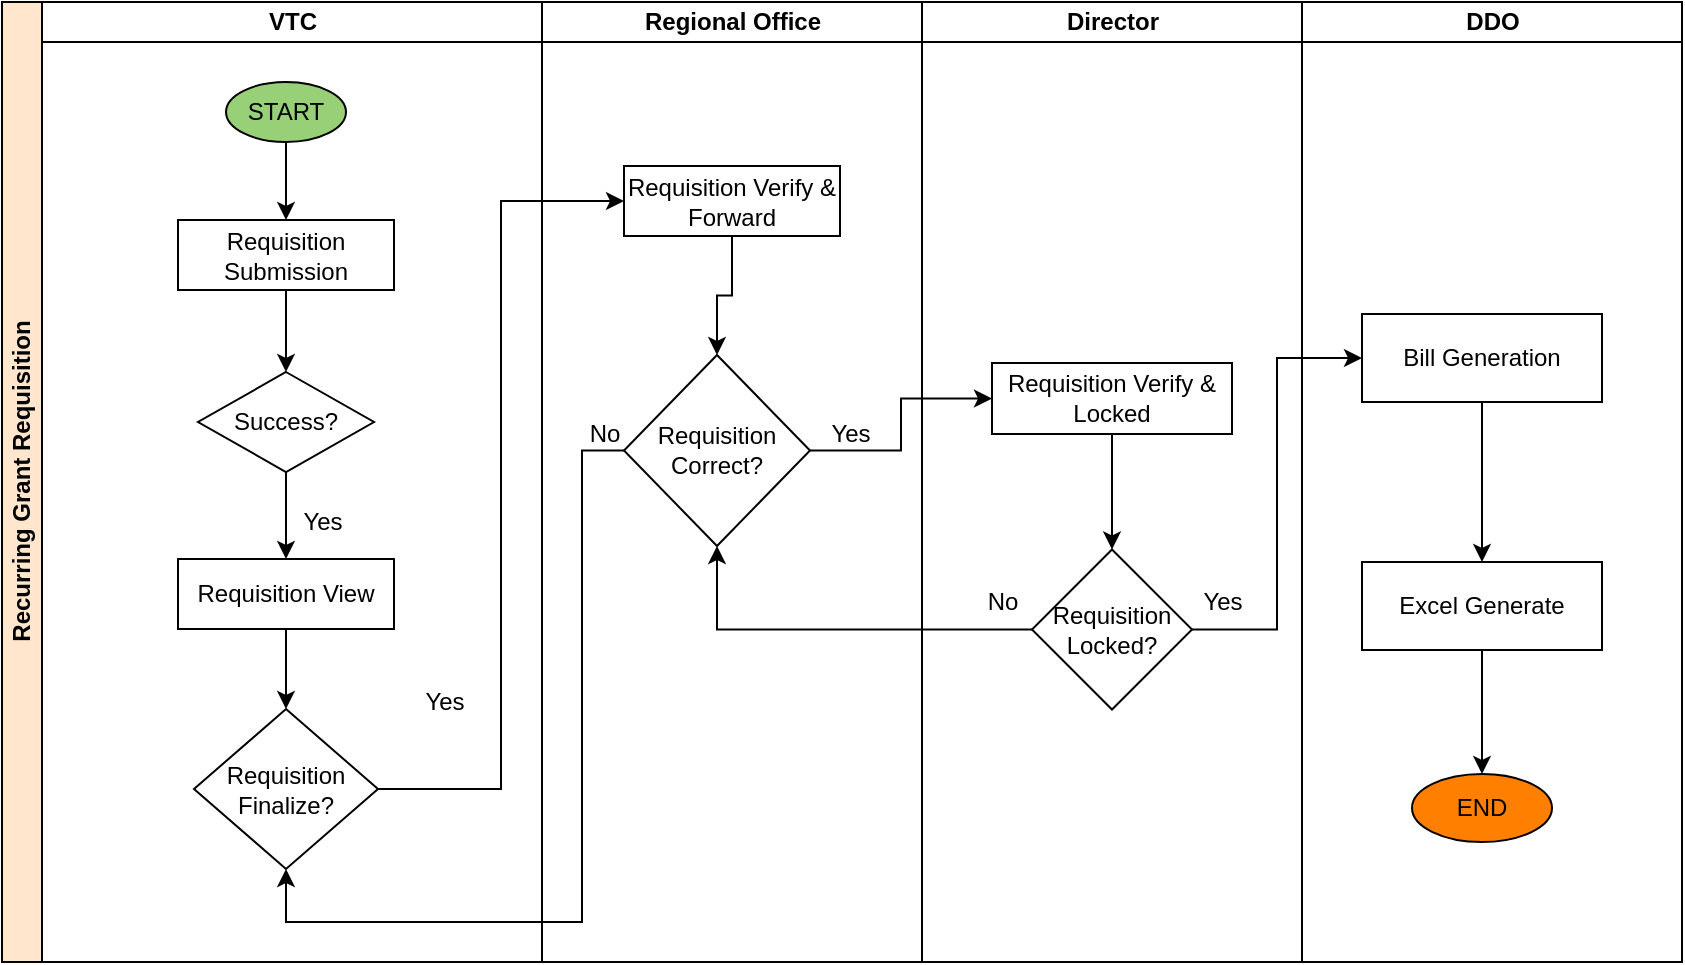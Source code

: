 <mxfile version="13.7.3" type="github" pages="2">
  <diagram id="js6bx69Id_uk5VicvaPF" name="Requisition">
    <mxGraphModel dx="1342" dy="592" grid="1" gridSize="10" guides="1" tooltips="1" connect="1" arrows="1" fold="1" page="1" pageScale="1" pageWidth="850" pageHeight="1100" math="0" shadow="0">
      <root>
        <mxCell id="IjH98B7aB0bxbj7dPqKe-0" />
        <mxCell id="IjH98B7aB0bxbj7dPqKe-1" parent="IjH98B7aB0bxbj7dPqKe-0" />
        <mxCell id="zMXuG1GOMMvXTt2UXROb-0" value="Recurring Grant Requisition " style="swimlane;html=1;childLayout=stackLayout;resizeParent=1;resizeParentMax=0;startSize=20;horizontal=0;horizontalStack=1;fillColor=#FFE6CC;" vertex="1" parent="IjH98B7aB0bxbj7dPqKe-1">
          <mxGeometry y="120" width="840" height="480" as="geometry" />
        </mxCell>
        <mxCell id="zMXuG1GOMMvXTt2UXROb-4" value="VTC" style="swimlane;html=1;startSize=20;" vertex="1" parent="zMXuG1GOMMvXTt2UXROb-0">
          <mxGeometry x="20" width="250" height="480" as="geometry" />
        </mxCell>
        <mxCell id="Uh0ZajK4Q4_LTKKe5ZsI-8" value="START" style="ellipse;whiteSpace=wrap;html=1;fillColor=#97D077;" vertex="1" parent="zMXuG1GOMMvXTt2UXROb-4">
          <mxGeometry x="92" y="40" width="60" height="30" as="geometry" />
        </mxCell>
        <mxCell id="Uh0ZajK4Q4_LTKKe5ZsI-11" value="Requisition View" style="whiteSpace=wrap;html=1;fillColor=none;" vertex="1" parent="zMXuG1GOMMvXTt2UXROb-4">
          <mxGeometry x="68" y="278.5" width="108" height="35" as="geometry" />
        </mxCell>
        <mxCell id="JYvUM7f7qG_lhj7fiVy0-2" style="edgeStyle=orthogonalEdgeStyle;rounded=0;orthogonalLoop=1;jettySize=auto;html=1;entryX=0.5;entryY=0;entryDx=0;entryDy=0;" edge="1" parent="zMXuG1GOMMvXTt2UXROb-4" source="JYvUM7f7qG_lhj7fiVy0-0" target="Uh0ZajK4Q4_LTKKe5ZsI-11">
          <mxGeometry relative="1" as="geometry" />
        </mxCell>
        <mxCell id="JYvUM7f7qG_lhj7fiVy0-0" value="Success?" style="rhombus;whiteSpace=wrap;html=1;fillColor=none;" vertex="1" parent="zMXuG1GOMMvXTt2UXROb-4">
          <mxGeometry x="78" y="185" width="88" height="50" as="geometry" />
        </mxCell>
        <mxCell id="JYvUM7f7qG_lhj7fiVy0-3" value="Yes" style="text;html=1;align=center;verticalAlign=middle;resizable=0;points=[];autosize=1;" vertex="1" parent="zMXuG1GOMMvXTt2UXROb-4">
          <mxGeometry x="120" y="250" width="40" height="20" as="geometry" />
        </mxCell>
        <mxCell id="zMXuG1GOMMvXTt2UXROb-1" value="Regional Office" style="swimlane;html=1;startSize=20;" vertex="1" parent="zMXuG1GOMMvXTt2UXROb-0">
          <mxGeometry x="270" width="190" height="480" as="geometry" />
        </mxCell>
        <mxCell id="Uh0ZajK4Q4_LTKKe5ZsI-19" value="&lt;div&gt;Requisition Verify &amp;amp; Forward&lt;/div&gt;" style="whiteSpace=wrap;html=1;fillColor=none;" vertex="1" parent="zMXuG1GOMMvXTt2UXROb-1">
          <mxGeometry x="41" y="82" width="108" height="35" as="geometry" />
        </mxCell>
        <mxCell id="Uh0ZajK4Q4_LTKKe5ZsI-30" value="Yes" style="text;html=1;align=center;verticalAlign=middle;resizable=0;points=[];autosize=1;" vertex="1" parent="zMXuG1GOMMvXTt2UXROb-1">
          <mxGeometry x="134" y="206" width="40" height="20" as="geometry" />
        </mxCell>
        <mxCell id="zMXuG1GOMMvXTt2UXROb-2" value="Director" style="swimlane;html=1;startSize=20;" vertex="1" parent="zMXuG1GOMMvXTt2UXROb-0">
          <mxGeometry x="460" width="190" height="480" as="geometry" />
        </mxCell>
        <mxCell id="Uh0ZajK4Q4_LTKKe5ZsI-24" value="Requisition Verify &amp;amp; Locked" style="whiteSpace=wrap;html=1;fillColor=none;" vertex="1" parent="zMXuG1GOMMvXTt2UXROb-2">
          <mxGeometry x="35" y="180.5" width="120" height="35.5" as="geometry" />
        </mxCell>
        <mxCell id="zMXuG1GOMMvXTt2UXROb-3" value="DDO" style="swimlane;html=1;startSize=20;" vertex="1" parent="zMXuG1GOMMvXTt2UXROb-0">
          <mxGeometry x="650" width="190" height="480" as="geometry" />
        </mxCell>
        <mxCell id="Uh0ZajK4Q4_LTKKe5ZsI-31" value="Bill Generation" style="whiteSpace=wrap;html=1;fillColor=none;" vertex="1" parent="zMXuG1GOMMvXTt2UXROb-3">
          <mxGeometry x="30" y="156" width="120" height="44" as="geometry" />
        </mxCell>
        <mxCell id="JYvUM7f7qG_lhj7fiVy0-1" style="edgeStyle=orthogonalEdgeStyle;rounded=0;orthogonalLoop=1;jettySize=auto;html=1;entryX=0.5;entryY=0;entryDx=0;entryDy=0;" edge="1" parent="IjH98B7aB0bxbj7dPqKe-1" source="Uh0ZajK4Q4_LTKKe5ZsI-9" target="JYvUM7f7qG_lhj7fiVy0-0">
          <mxGeometry relative="1" as="geometry" />
        </mxCell>
        <mxCell id="Uh0ZajK4Q4_LTKKe5ZsI-9" value="Requisition Submission" style="whiteSpace=wrap;html=1;fillColor=none;" vertex="1" parent="IjH98B7aB0bxbj7dPqKe-1">
          <mxGeometry x="88" y="229" width="108" height="35" as="geometry" />
        </mxCell>
        <mxCell id="Uh0ZajK4Q4_LTKKe5ZsI-10" value="" style="edgeStyle=orthogonalEdgeStyle;rounded=0;orthogonalLoop=1;jettySize=auto;html=1;" edge="1" parent="IjH98B7aB0bxbj7dPqKe-1" source="Uh0ZajK4Q4_LTKKe5ZsI-8" target="Uh0ZajK4Q4_LTKKe5ZsI-9">
          <mxGeometry relative="1" as="geometry" />
        </mxCell>
        <mxCell id="Uh0ZajK4Q4_LTKKe5ZsI-16" value="" style="edgeStyle=orthogonalEdgeStyle;rounded=0;orthogonalLoop=1;jettySize=auto;html=1;" edge="1" parent="IjH98B7aB0bxbj7dPqKe-1" source="Uh0ZajK4Q4_LTKKe5ZsI-11" target="Uh0ZajK4Q4_LTKKe5ZsI-15">
          <mxGeometry relative="1" as="geometry" />
        </mxCell>
        <mxCell id="Uh0ZajK4Q4_LTKKe5ZsI-20" style="edgeStyle=orthogonalEdgeStyle;rounded=0;orthogonalLoop=1;jettySize=auto;html=1;entryX=0;entryY=0.5;entryDx=0;entryDy=0;" edge="1" parent="IjH98B7aB0bxbj7dPqKe-1" source="Uh0ZajK4Q4_LTKKe5ZsI-15" target="Uh0ZajK4Q4_LTKKe5ZsI-19">
          <mxGeometry relative="1" as="geometry" />
        </mxCell>
        <mxCell id="Uh0ZajK4Q4_LTKKe5ZsI-15" value="Requisition Finalize?" style="rhombus;whiteSpace=wrap;html=1;fillColor=none;" vertex="1" parent="IjH98B7aB0bxbj7dPqKe-1">
          <mxGeometry x="96" y="473.5" width="92" height="80" as="geometry" />
        </mxCell>
        <mxCell id="Uh0ZajK4Q4_LTKKe5ZsI-21" value="Yes" style="text;html=1;align=center;verticalAlign=middle;resizable=0;points=[];autosize=1;" vertex="1" parent="IjH98B7aB0bxbj7dPqKe-1">
          <mxGeometry x="201" y="460" width="40" height="20" as="geometry" />
        </mxCell>
        <mxCell id="Uh0ZajK4Q4_LTKKe5ZsI-25" value="" style="edgeStyle=orthogonalEdgeStyle;rounded=0;orthogonalLoop=1;jettySize=auto;html=1;" edge="1" parent="IjH98B7aB0bxbj7dPqKe-1" source="Uh0ZajK4Q4_LTKKe5ZsI-22" target="Uh0ZajK4Q4_LTKKe5ZsI-24">
          <mxGeometry relative="1" as="geometry" />
        </mxCell>
        <mxCell id="Uh0ZajK4Q4_LTKKe5ZsI-28" style="edgeStyle=orthogonalEdgeStyle;rounded=0;orthogonalLoop=1;jettySize=auto;html=1;entryX=0.5;entryY=1;entryDx=0;entryDy=0;" edge="1" parent="IjH98B7aB0bxbj7dPqKe-1" source="Uh0ZajK4Q4_LTKKe5ZsI-22" target="Uh0ZajK4Q4_LTKKe5ZsI-15">
          <mxGeometry relative="1" as="geometry">
            <Array as="points">
              <mxPoint x="290" y="344" />
              <mxPoint x="290" y="580" />
              <mxPoint x="142" y="580" />
            </Array>
          </mxGeometry>
        </mxCell>
        <mxCell id="Uh0ZajK4Q4_LTKKe5ZsI-22" value="Requisition Correct?" style="rhombus;whiteSpace=wrap;html=1;fillColor=none;" vertex="1" parent="IjH98B7aB0bxbj7dPqKe-1">
          <mxGeometry x="311" y="296.5" width="93" height="95.5" as="geometry" />
        </mxCell>
        <mxCell id="Uh0ZajK4Q4_LTKKe5ZsI-23" value="" style="edgeStyle=orthogonalEdgeStyle;rounded=0;orthogonalLoop=1;jettySize=auto;html=1;" edge="1" parent="IjH98B7aB0bxbj7dPqKe-1" source="Uh0ZajK4Q4_LTKKe5ZsI-19" target="Uh0ZajK4Q4_LTKKe5ZsI-22">
          <mxGeometry relative="1" as="geometry" />
        </mxCell>
        <mxCell id="Uh0ZajK4Q4_LTKKe5ZsI-32" value="" style="edgeStyle=orthogonalEdgeStyle;rounded=0;orthogonalLoop=1;jettySize=auto;html=1;entryX=0;entryY=0.5;entryDx=0;entryDy=0;" edge="1" parent="IjH98B7aB0bxbj7dPqKe-1" source="Uh0ZajK4Q4_LTKKe5ZsI-26" target="Uh0ZajK4Q4_LTKKe5ZsI-31">
          <mxGeometry relative="1" as="geometry" />
        </mxCell>
        <mxCell id="Uh0ZajK4Q4_LTKKe5ZsI-35" style="edgeStyle=orthogonalEdgeStyle;rounded=0;orthogonalLoop=1;jettySize=auto;html=1;entryX=0.5;entryY=1;entryDx=0;entryDy=0;" edge="1" parent="IjH98B7aB0bxbj7dPqKe-1" source="Uh0ZajK4Q4_LTKKe5ZsI-26" target="Uh0ZajK4Q4_LTKKe5ZsI-22">
          <mxGeometry relative="1" as="geometry" />
        </mxCell>
        <mxCell id="Uh0ZajK4Q4_LTKKe5ZsI-26" value="Requisition Locked?" style="rhombus;whiteSpace=wrap;html=1;fillColor=none;" vertex="1" parent="IjH98B7aB0bxbj7dPqKe-1">
          <mxGeometry x="515" y="393.75" width="80" height="80" as="geometry" />
        </mxCell>
        <mxCell id="Uh0ZajK4Q4_LTKKe5ZsI-27" value="" style="edgeStyle=orthogonalEdgeStyle;rounded=0;orthogonalLoop=1;jettySize=auto;html=1;" edge="1" parent="IjH98B7aB0bxbj7dPqKe-1" source="Uh0ZajK4Q4_LTKKe5ZsI-24" target="Uh0ZajK4Q4_LTKKe5ZsI-26">
          <mxGeometry relative="1" as="geometry" />
        </mxCell>
        <mxCell id="Uh0ZajK4Q4_LTKKe5ZsI-29" value="No" style="text;html=1;align=center;verticalAlign=middle;resizable=0;points=[];autosize=1;" vertex="1" parent="IjH98B7aB0bxbj7dPqKe-1">
          <mxGeometry x="286" y="326" width="30" height="20" as="geometry" />
        </mxCell>
        <mxCell id="Uh0ZajK4Q4_LTKKe5ZsI-39" value="" style="edgeStyle=orthogonalEdgeStyle;rounded=0;orthogonalLoop=1;jettySize=auto;html=1;" edge="1" parent="IjH98B7aB0bxbj7dPqKe-1" source="Uh0ZajK4Q4_LTKKe5ZsI-33" target="Uh0ZajK4Q4_LTKKe5ZsI-38">
          <mxGeometry relative="1" as="geometry" />
        </mxCell>
        <mxCell id="Uh0ZajK4Q4_LTKKe5ZsI-33" value="Excel Generate" style="whiteSpace=wrap;html=1;fillColor=none;" vertex="1" parent="IjH98B7aB0bxbj7dPqKe-1">
          <mxGeometry x="680" y="400" width="120" height="44" as="geometry" />
        </mxCell>
        <mxCell id="Uh0ZajK4Q4_LTKKe5ZsI-34" value="" style="edgeStyle=orthogonalEdgeStyle;rounded=0;orthogonalLoop=1;jettySize=auto;html=1;" edge="1" parent="IjH98B7aB0bxbj7dPqKe-1" source="Uh0ZajK4Q4_LTKKe5ZsI-31" target="Uh0ZajK4Q4_LTKKe5ZsI-33">
          <mxGeometry relative="1" as="geometry" />
        </mxCell>
        <mxCell id="Uh0ZajK4Q4_LTKKe5ZsI-36" value="Yes" style="text;html=1;align=center;verticalAlign=middle;resizable=0;points=[];autosize=1;" vertex="1" parent="IjH98B7aB0bxbj7dPqKe-1">
          <mxGeometry x="590" y="410" width="40" height="20" as="geometry" />
        </mxCell>
        <mxCell id="Uh0ZajK4Q4_LTKKe5ZsI-37" value="No" style="text;html=1;align=center;verticalAlign=middle;resizable=0;points=[];autosize=1;" vertex="1" parent="IjH98B7aB0bxbj7dPqKe-1">
          <mxGeometry x="485" y="410" width="30" height="20" as="geometry" />
        </mxCell>
        <mxCell id="Uh0ZajK4Q4_LTKKe5ZsI-38" value="END" style="ellipse;whiteSpace=wrap;html=1;fillColor=#FF8000;" vertex="1" parent="IjH98B7aB0bxbj7dPqKe-1">
          <mxGeometry x="705" y="506" width="70" height="34" as="geometry" />
        </mxCell>
      </root>
    </mxGraphModel>
  </diagram>
  <diagram id="wvkZ9uLPJzTfIHENbGLk" name="UC">
    <mxGraphModel dx="1342" dy="592" grid="1" gridSize="10" guides="1" tooltips="1" connect="1" arrows="1" fold="1" page="1" pageScale="1" pageWidth="850" pageHeight="1100" math="0" shadow="0">
      <root>
        <mxCell id="OVT3f2J0J-6qPTqmaanq-0" />
        <mxCell id="OVT3f2J0J-6qPTqmaanq-1" parent="OVT3f2J0J-6qPTqmaanq-0" />
        <mxCell id="L31Bx6aMufGEzt5D3clF-0" value="&lt;div&gt;Utilization Certificate Generate&lt;/div&gt;" style="swimlane;html=1;childLayout=stackLayout;resizeParent=1;resizeParentMax=0;startSize=20;horizontal=0;horizontalStack=1;fillColor=#FFE6CC;" vertex="1" parent="OVT3f2J0J-6qPTqmaanq-1">
          <mxGeometry x="5" y="43" width="830" height="480" as="geometry" />
        </mxCell>
        <mxCell id="L31Bx6aMufGEzt5D3clF-1" value="VTC" style="swimlane;html=1;startSize=20;" vertex="1" parent="L31Bx6aMufGEzt5D3clF-0">
          <mxGeometry x="20" width="280" height="480" as="geometry" />
        </mxCell>
        <mxCell id="HQ-0cMt8pXaIg0p2FoGJ-38" value="UC Submission" style="whiteSpace=wrap;html=1;" vertex="1" parent="L31Bx6aMufGEzt5D3clF-1">
          <mxGeometry x="19" y="192" width="110" height="35" as="geometry" />
        </mxCell>
        <mxCell id="HQ-0cMt8pXaIg0p2FoGJ-10" value="Sanction Details View " style="whiteSpace=wrap;html=1;" vertex="1" parent="L31Bx6aMufGEzt5D3clF-1">
          <mxGeometry x="155" y="106" width="110" height="34" as="geometry" />
        </mxCell>
        <mxCell id="HQ-0cMt8pXaIg0p2FoGJ-42" style="edgeStyle=orthogonalEdgeStyle;rounded=0;orthogonalLoop=1;jettySize=auto;html=1;exitX=0.5;exitY=1;exitDx=0;exitDy=0;" edge="1" parent="L31Bx6aMufGEzt5D3clF-1" source="HQ-0cMt8pXaIg0p2FoGJ-10" target="HQ-0cMt8pXaIg0p2FoGJ-38">
          <mxGeometry relative="1" as="geometry">
            <mxPoint x="205" y="147" as="sourcePoint" />
            <Array as="points">
              <mxPoint x="210" y="157" />
              <mxPoint x="74" y="157" />
            </Array>
          </mxGeometry>
        </mxCell>
        <mxCell id="HQ-0cMt8pXaIg0p2FoGJ-44" value="Yes" style="text;html=1;align=center;verticalAlign=middle;resizable=0;points=[];autosize=1;" vertex="1" parent="L31Bx6aMufGEzt5D3clF-1">
          <mxGeometry x="225" y="217" width="40" height="20" as="geometry" />
        </mxCell>
        <mxCell id="HQ-0cMt8pXaIg0p2FoGJ-17" value="Yes" style="text;html=1;align=center;verticalAlign=middle;resizable=0;points=[];autosize=1;" vertex="1" parent="L31Bx6aMufGEzt5D3clF-1">
          <mxGeometry x="240" y="337" width="40" height="20" as="geometry" />
        </mxCell>
        <mxCell id="L31Bx6aMufGEzt5D3clF-2" value="REGIONAL OFFICE" style="swimlane;html=1;startSize=20;" vertex="1" parent="L31Bx6aMufGEzt5D3clF-0">
          <mxGeometry x="300" width="240" height="480" as="geometry" />
        </mxCell>
        <mxCell id="HQ-0cMt8pXaIg0p2FoGJ-24" value="No" style="text;html=1;align=center;verticalAlign=middle;resizable=0;points=[];autosize=1;" vertex="1" parent="L31Bx6aMufGEzt5D3clF-2">
          <mxGeometry x="45" y="307" width="30" height="20" as="geometry" />
        </mxCell>
        <mxCell id="HQ-0cMt8pXaIg0p2FoGJ-23" value="Yes" style="text;html=1;align=center;verticalAlign=middle;resizable=0;points=[];autosize=1;" vertex="1" parent="L31Bx6aMufGEzt5D3clF-2">
          <mxGeometry x="145" y="277" width="40" height="20" as="geometry" />
        </mxCell>
        <mxCell id="L31Bx6aMufGEzt5D3clF-3" value="DIRECTOR" style="swimlane;html=1;startSize=20;" vertex="1" parent="L31Bx6aMufGEzt5D3clF-0">
          <mxGeometry x="540" width="290" height="480" as="geometry" />
        </mxCell>
        <mxCell id="HQ-0cMt8pXaIg0p2FoGJ-34" value="No" style="text;html=1;align=center;verticalAlign=middle;resizable=0;points=[];autosize=1;" vertex="1" parent="L31Bx6aMufGEzt5D3clF-3">
          <mxGeometry x="52" y="177" width="30" height="20" as="geometry" />
        </mxCell>
        <mxCell id="HQ-0cMt8pXaIg0p2FoGJ-35" value="Yes" style="text;html=1;align=center;verticalAlign=middle;resizable=0;points=[];autosize=1;" vertex="1" parent="L31Bx6aMufGEzt5D3clF-3">
          <mxGeometry x="95" y="227" width="40" height="20" as="geometry" />
        </mxCell>
        <mxCell id="HQ-0cMt8pXaIg0p2FoGJ-7" style="edgeStyle=orthogonalEdgeStyle;rounded=0;orthogonalLoop=1;jettySize=auto;html=1;entryX=0.5;entryY=0;entryDx=0;entryDy=0;" edge="1" parent="OVT3f2J0J-6qPTqmaanq-1" source="HQ-0cMt8pXaIg0p2FoGJ-8" target="HQ-0cMt8pXaIg0p2FoGJ-30">
          <mxGeometry relative="1" as="geometry" />
        </mxCell>
        <mxCell id="HQ-0cMt8pXaIg0p2FoGJ-8" value="Start" style="ellipse;whiteSpace=wrap;html=1;fillColor=#00994D;" vertex="1" parent="OVT3f2J0J-6qPTqmaanq-1">
          <mxGeometry x="69" y="80" width="60" height="29" as="geometry" />
        </mxCell>
        <mxCell id="HQ-0cMt8pXaIg0p2FoGJ-11" value="" style="edgeStyle=orthogonalEdgeStyle;rounded=0;orthogonalLoop=1;jettySize=auto;html=1;" edge="1" parent="OVT3f2J0J-6qPTqmaanq-1" source="HQ-0cMt8pXaIg0p2FoGJ-12" target="HQ-0cMt8pXaIg0p2FoGJ-14">
          <mxGeometry relative="1" as="geometry" />
        </mxCell>
        <mxCell id="HQ-0cMt8pXaIg0p2FoGJ-12" value="View UC Details" style="whiteSpace=wrap;html=1;" vertex="1" parent="OVT3f2J0J-6qPTqmaanq-1">
          <mxGeometry x="44" y="386" width="110" height="35" as="geometry" />
        </mxCell>
        <mxCell id="HQ-0cMt8pXaIg0p2FoGJ-13" value="" style="edgeStyle=orthogonalEdgeStyle;rounded=0;orthogonalLoop=1;jettySize=auto;html=1;entryX=0;entryY=0.5;entryDx=0;entryDy=0;exitX=1;exitY=0.5;exitDx=0;exitDy=0;" edge="1" parent="OVT3f2J0J-6qPTqmaanq-1" source="HQ-0cMt8pXaIg0p2FoGJ-14" target="HQ-0cMt8pXaIg0p2FoGJ-16">
          <mxGeometry relative="1" as="geometry">
            <Array as="points">
              <mxPoint x="320" y="404" />
              <mxPoint x="320" y="179" />
            </Array>
          </mxGeometry>
        </mxCell>
        <mxCell id="HQ-0cMt8pXaIg0p2FoGJ-14" value="UC Send?" style="rhombus;whiteSpace=wrap;html=1;" vertex="1" parent="OVT3f2J0J-6qPTqmaanq-1">
          <mxGeometry x="195" y="363.5" width="80" height="80" as="geometry" />
        </mxCell>
        <mxCell id="HQ-0cMt8pXaIg0p2FoGJ-15" value="" style="edgeStyle=orthogonalEdgeStyle;rounded=0;orthogonalLoop=1;jettySize=auto;html=1;" edge="1" parent="OVT3f2J0J-6qPTqmaanq-1" source="HQ-0cMt8pXaIg0p2FoGJ-16" target="HQ-0cMt8pXaIg0p2FoGJ-20">
          <mxGeometry relative="1" as="geometry" />
        </mxCell>
        <mxCell id="HQ-0cMt8pXaIg0p2FoGJ-16" value="Individual UC Verify &amp;amp; Forward" style="whiteSpace=wrap;html=1;" vertex="1" parent="OVT3f2J0J-6qPTqmaanq-1">
          <mxGeometry x="365" y="160" width="120" height="38" as="geometry" />
        </mxCell>
        <mxCell id="HQ-0cMt8pXaIg0p2FoGJ-18" value="" style="edgeStyle=orthogonalEdgeStyle;rounded=0;orthogonalLoop=1;jettySize=auto;html=1;entryX=0;entryY=0.5;entryDx=0;entryDy=0;" edge="1" parent="OVT3f2J0J-6qPTqmaanq-1" source="HQ-0cMt8pXaIg0p2FoGJ-20" target="HQ-0cMt8pXaIg0p2FoGJ-22">
          <mxGeometry relative="1" as="geometry">
            <Array as="points">
              <mxPoint x="520" y="345" />
              <mxPoint x="520" y="129" />
            </Array>
          </mxGeometry>
        </mxCell>
        <mxCell id="HQ-0cMt8pXaIg0p2FoGJ-46" style="edgeStyle=orthogonalEdgeStyle;rounded=0;orthogonalLoop=1;jettySize=auto;html=1;entryX=0.5;entryY=1;entryDx=0;entryDy=0;" edge="1" parent="OVT3f2J0J-6qPTqmaanq-1" source="HQ-0cMt8pXaIg0p2FoGJ-20" target="HQ-0cMt8pXaIg0p2FoGJ-14">
          <mxGeometry relative="1" as="geometry">
            <Array as="points">
              <mxPoint x="350" y="345" />
              <mxPoint x="350" y="470" />
              <mxPoint x="235" y="470" />
            </Array>
          </mxGeometry>
        </mxCell>
        <mxCell id="HQ-0cMt8pXaIg0p2FoGJ-20" value="UC correct?" style="rhombus;whiteSpace=wrap;html=1;" vertex="1" parent="OVT3f2J0J-6qPTqmaanq-1">
          <mxGeometry x="385" y="308.5" width="80" height="73.5" as="geometry" />
        </mxCell>
        <mxCell id="HQ-0cMt8pXaIg0p2FoGJ-21" value="" style="edgeStyle=orthogonalEdgeStyle;rounded=0;orthogonalLoop=1;jettySize=auto;html=1;" edge="1" parent="OVT3f2J0J-6qPTqmaanq-1" source="HQ-0cMt8pXaIg0p2FoGJ-22" target="HQ-0cMt8pXaIg0p2FoGJ-33">
          <mxGeometry relative="1" as="geometry" />
        </mxCell>
        <mxCell id="HQ-0cMt8pXaIg0p2FoGJ-22" value="Individual UC Verify &amp;amp; Accepetance" style="whiteSpace=wrap;html=1;" vertex="1" parent="OVT3f2J0J-6qPTqmaanq-1">
          <mxGeometry x="627" y="109.25" width="120" height="39.75" as="geometry" />
        </mxCell>
        <mxCell id="HQ-0cMt8pXaIg0p2FoGJ-25" value="" style="edgeStyle=orthogonalEdgeStyle;rounded=0;orthogonalLoop=1;jettySize=auto;html=1;" edge="1" parent="OVT3f2J0J-6qPTqmaanq-1" source="HQ-0cMt8pXaIg0p2FoGJ-26" target="HQ-0cMt8pXaIg0p2FoGJ-27">
          <mxGeometry relative="1" as="geometry" />
        </mxCell>
        <mxCell id="HQ-0cMt8pXaIg0p2FoGJ-26" value="All UC Approved" style="whiteSpace=wrap;html=1;" vertex="1" parent="OVT3f2J0J-6qPTqmaanq-1">
          <mxGeometry x="627" y="304" width="120" height="39.75" as="geometry" />
        </mxCell>
        <mxCell id="HQ-0cMt8pXaIg0p2FoGJ-37" value="" style="edgeStyle=orthogonalEdgeStyle;rounded=0;orthogonalLoop=1;jettySize=auto;html=1;" edge="1" parent="OVT3f2J0J-6qPTqmaanq-1" source="HQ-0cMt8pXaIg0p2FoGJ-27" target="HQ-0cMt8pXaIg0p2FoGJ-36">
          <mxGeometry relative="1" as="geometry" />
        </mxCell>
        <mxCell id="HQ-0cMt8pXaIg0p2FoGJ-27" value="UC Approved?" style="rhombus;whiteSpace=wrap;html=1;" vertex="1" parent="OVT3f2J0J-6qPTqmaanq-1">
          <mxGeometry x="647" y="383.625" width="80" height="80" as="geometry" />
        </mxCell>
        <mxCell id="HQ-0cMt8pXaIg0p2FoGJ-29" style="edgeStyle=orthogonalEdgeStyle;rounded=0;orthogonalLoop=1;jettySize=auto;html=1;entryX=0;entryY=0.5;entryDx=0;entryDy=0;" edge="1" parent="OVT3f2J0J-6qPTqmaanq-1" source="HQ-0cMt8pXaIg0p2FoGJ-30" target="HQ-0cMt8pXaIg0p2FoGJ-10">
          <mxGeometry relative="1" as="geometry" />
        </mxCell>
        <mxCell id="HQ-0cMt8pXaIg0p2FoGJ-30" value="Login into iOSMS Portal" style="whiteSpace=wrap;html=1;" vertex="1" parent="OVT3f2J0J-6qPTqmaanq-1">
          <mxGeometry x="44" y="149" width="110" height="35" as="geometry" />
        </mxCell>
        <mxCell id="HQ-0cMt8pXaIg0p2FoGJ-31" style="edgeStyle=orthogonalEdgeStyle;rounded=0;orthogonalLoop=1;jettySize=auto;html=1;" edge="1" parent="OVT3f2J0J-6qPTqmaanq-1" source="HQ-0cMt8pXaIg0p2FoGJ-33" target="HQ-0cMt8pXaIg0p2FoGJ-26">
          <mxGeometry relative="1" as="geometry" />
        </mxCell>
        <mxCell id="HQ-0cMt8pXaIg0p2FoGJ-32" style="edgeStyle=orthogonalEdgeStyle;rounded=0;orthogonalLoop=1;jettySize=auto;html=1;entryX=0.5;entryY=1;entryDx=0;entryDy=0;exitX=0;exitY=0.5;exitDx=0;exitDy=0;" edge="1" parent="OVT3f2J0J-6qPTqmaanq-1" source="HQ-0cMt8pXaIg0p2FoGJ-33" target="HQ-0cMt8pXaIg0p2FoGJ-20">
          <mxGeometry relative="1" as="geometry">
            <Array as="points">
              <mxPoint x="580" y="218" />
              <mxPoint x="580" y="402" />
              <mxPoint x="425" y="402" />
            </Array>
          </mxGeometry>
        </mxCell>
        <mxCell id="HQ-0cMt8pXaIg0p2FoGJ-33" value="UC Accept?" style="rhombus;whiteSpace=wrap;html=1;" vertex="1" parent="OVT3f2J0J-6qPTqmaanq-1">
          <mxGeometry x="647" y="178.005" width="80" height="80" as="geometry" />
        </mxCell>
        <mxCell id="HQ-0cMt8pXaIg0p2FoGJ-36" value="End" style="ellipse;whiteSpace=wrap;html=1;fillColor=#CC6600;" vertex="1" parent="OVT3f2J0J-6qPTqmaanq-1">
          <mxGeometry x="647" y="480.63" width="80" height="36.37" as="geometry" />
        </mxCell>
        <mxCell id="HQ-0cMt8pXaIg0p2FoGJ-43" style="edgeStyle=orthogonalEdgeStyle;rounded=0;orthogonalLoop=1;jettySize=auto;html=1;entryX=0.5;entryY=0;entryDx=0;entryDy=0;exitX=1;exitY=0.5;exitDx=0;exitDy=0;" edge="1" parent="OVT3f2J0J-6qPTqmaanq-1" source="HQ-0cMt8pXaIg0p2FoGJ-40" target="HQ-0cMt8pXaIg0p2FoGJ-12">
          <mxGeometry relative="1" as="geometry">
            <Array as="points">
              <mxPoint x="290" y="253" />
              <mxPoint x="290" y="310" />
              <mxPoint x="99" y="310" />
            </Array>
          </mxGeometry>
        </mxCell>
        <mxCell id="HQ-0cMt8pXaIg0p2FoGJ-40" value="Success?" style="rhombus;whiteSpace=wrap;html=1;" vertex="1" parent="OVT3f2J0J-6qPTqmaanq-1">
          <mxGeometry x="189" y="212.5" width="80" height="80" as="geometry" />
        </mxCell>
        <mxCell id="HQ-0cMt8pXaIg0p2FoGJ-41" value="" style="edgeStyle=orthogonalEdgeStyle;rounded=0;orthogonalLoop=1;jettySize=auto;html=1;" edge="1" parent="OVT3f2J0J-6qPTqmaanq-1" source="HQ-0cMt8pXaIg0p2FoGJ-38" target="HQ-0cMt8pXaIg0p2FoGJ-40">
          <mxGeometry relative="1" as="geometry" />
        </mxCell>
      </root>
    </mxGraphModel>
  </diagram>
</mxfile>
